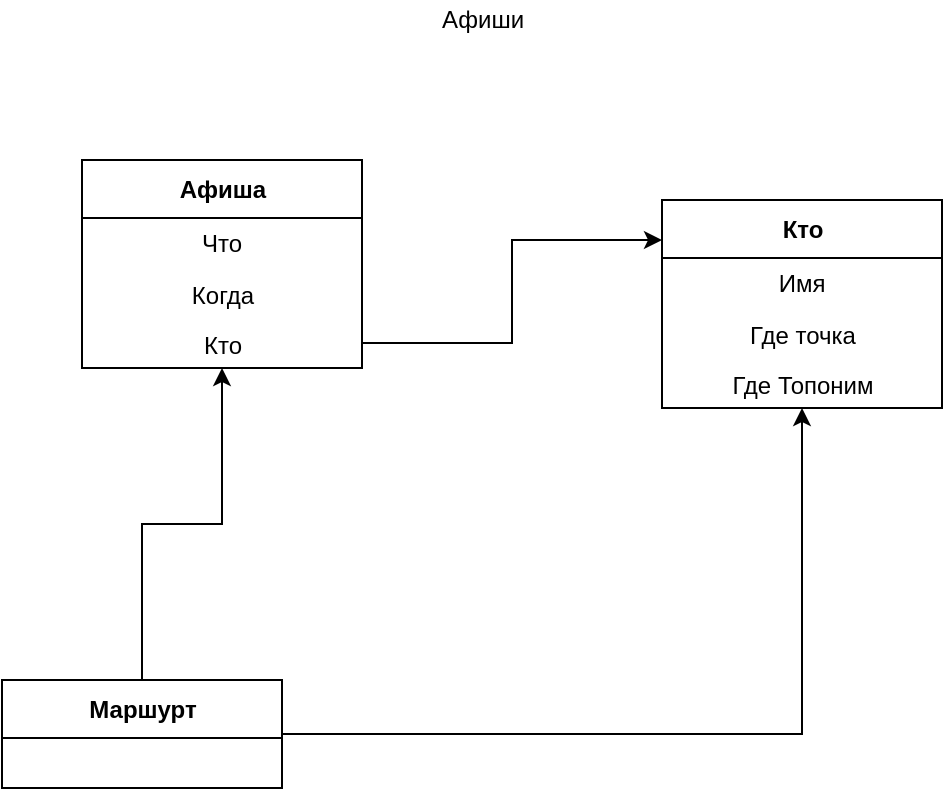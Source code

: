 <mxfile version="17.2.4" type="github">
  <diagram id="MnWUC27i_XnESW7TaA4J" name="Page-1">
    <mxGraphModel dx="1358" dy="717" grid="1" gridSize="10" guides="1" tooltips="1" connect="1" arrows="1" fold="1" page="1" pageScale="1" pageWidth="827" pageHeight="1169" math="0" shadow="0">
      <root>
        <mxCell id="0" />
        <mxCell id="1" parent="0" />
        <mxCell id="JQ1u-3c0D1DIlGbs5uB7-5" value="Афиши" style="text;html=1;align=center;verticalAlign=middle;resizable=0;points=[];autosize=1;strokeColor=none;fillColor=none;" vertex="1" parent="1">
          <mxGeometry x="280" y="20" width="60" height="20" as="geometry" />
        </mxCell>
        <mxCell id="JQ1u-3c0D1DIlGbs5uB7-6" value="Афиша" style="swimlane;fontStyle=1;align=center;verticalAlign=middle;childLayout=stackLayout;horizontal=1;startSize=29;horizontalStack=0;resizeParent=1;resizeParentMax=0;resizeLast=0;collapsible=0;marginBottom=0;html=1;" vertex="1" parent="1">
          <mxGeometry x="110" y="100" width="140" height="104" as="geometry" />
        </mxCell>
        <mxCell id="JQ1u-3c0D1DIlGbs5uB7-7" value="Что" style="text;html=1;strokeColor=none;fillColor=none;align=center;verticalAlign=middle;spacingLeft=4;spacingRight=4;overflow=hidden;rotatable=0;points=[[0,0.5],[1,0.5]];portConstraint=eastwest;" vertex="1" parent="JQ1u-3c0D1DIlGbs5uB7-6">
          <mxGeometry y="29" width="140" height="25" as="geometry" />
        </mxCell>
        <mxCell id="JQ1u-3c0D1DIlGbs5uB7-13" value="Когда" style="text;html=1;align=center;" vertex="1" parent="JQ1u-3c0D1DIlGbs5uB7-6">
          <mxGeometry y="54" width="140" height="25" as="geometry" />
        </mxCell>
        <mxCell id="JQ1u-3c0D1DIlGbs5uB7-16" value="Кто" style="text;html=1;align=center;" vertex="1" parent="JQ1u-3c0D1DIlGbs5uB7-6">
          <mxGeometry y="79" width="140" height="25" as="geometry" />
        </mxCell>
        <mxCell id="JQ1u-3c0D1DIlGbs5uB7-17" value="Кто" style="swimlane;fontStyle=1;align=center;verticalAlign=middle;childLayout=stackLayout;horizontal=1;startSize=29;horizontalStack=0;resizeParent=1;resizeParentMax=0;resizeLast=0;collapsible=0;marginBottom=0;html=1;" vertex="1" parent="1">
          <mxGeometry x="400" y="120" width="140" height="104" as="geometry" />
        </mxCell>
        <mxCell id="JQ1u-3c0D1DIlGbs5uB7-18" value="Имя" style="text;html=1;strokeColor=none;fillColor=none;align=center;verticalAlign=middle;spacingLeft=4;spacingRight=4;overflow=hidden;rotatable=0;points=[[0,0.5],[1,0.5]];portConstraint=eastwest;" vertex="1" parent="JQ1u-3c0D1DIlGbs5uB7-17">
          <mxGeometry y="29" width="140" height="25" as="geometry" />
        </mxCell>
        <mxCell id="JQ1u-3c0D1DIlGbs5uB7-21" value="Где точка" style="text;html=1;align=center;" vertex="1" parent="JQ1u-3c0D1DIlGbs5uB7-17">
          <mxGeometry y="54" width="140" height="25" as="geometry" />
        </mxCell>
        <mxCell id="JQ1u-3c0D1DIlGbs5uB7-20" value="Где Топоним" style="text;html=1;align=center;" vertex="1" parent="JQ1u-3c0D1DIlGbs5uB7-17">
          <mxGeometry y="79" width="140" height="25" as="geometry" />
        </mxCell>
        <mxCell id="JQ1u-3c0D1DIlGbs5uB7-30" style="rounded=0;orthogonalLoop=1;jettySize=auto;html=1;exitX=1;exitY=0.5;exitDx=0;exitDy=0;edgeStyle=orthogonalEdgeStyle;" edge="1" parent="1" source="JQ1u-3c0D1DIlGbs5uB7-16" target="JQ1u-3c0D1DIlGbs5uB7-17">
          <mxGeometry relative="1" as="geometry">
            <Array as="points">
              <mxPoint x="325" y="192" />
              <mxPoint x="325" y="140" />
            </Array>
          </mxGeometry>
        </mxCell>
        <mxCell id="JQ1u-3c0D1DIlGbs5uB7-34" style="edgeStyle=orthogonalEdgeStyle;rounded=0;orthogonalLoop=1;jettySize=auto;html=1;" edge="1" parent="1" source="JQ1u-3c0D1DIlGbs5uB7-31" target="JQ1u-3c0D1DIlGbs5uB7-6">
          <mxGeometry relative="1" as="geometry" />
        </mxCell>
        <mxCell id="JQ1u-3c0D1DIlGbs5uB7-35" style="edgeStyle=orthogonalEdgeStyle;rounded=0;orthogonalLoop=1;jettySize=auto;html=1;" edge="1" parent="1" source="JQ1u-3c0D1DIlGbs5uB7-31" target="JQ1u-3c0D1DIlGbs5uB7-17">
          <mxGeometry relative="1" as="geometry" />
        </mxCell>
        <mxCell id="JQ1u-3c0D1DIlGbs5uB7-31" value="Маршурт" style="swimlane;fontStyle=1;align=center;verticalAlign=middle;childLayout=stackLayout;horizontal=1;startSize=29;horizontalStack=0;resizeParent=1;resizeParentMax=0;resizeLast=0;collapsible=0;marginBottom=0;html=1;" vertex="1" parent="1">
          <mxGeometry x="70" y="360" width="140" height="54" as="geometry" />
        </mxCell>
      </root>
    </mxGraphModel>
  </diagram>
</mxfile>

